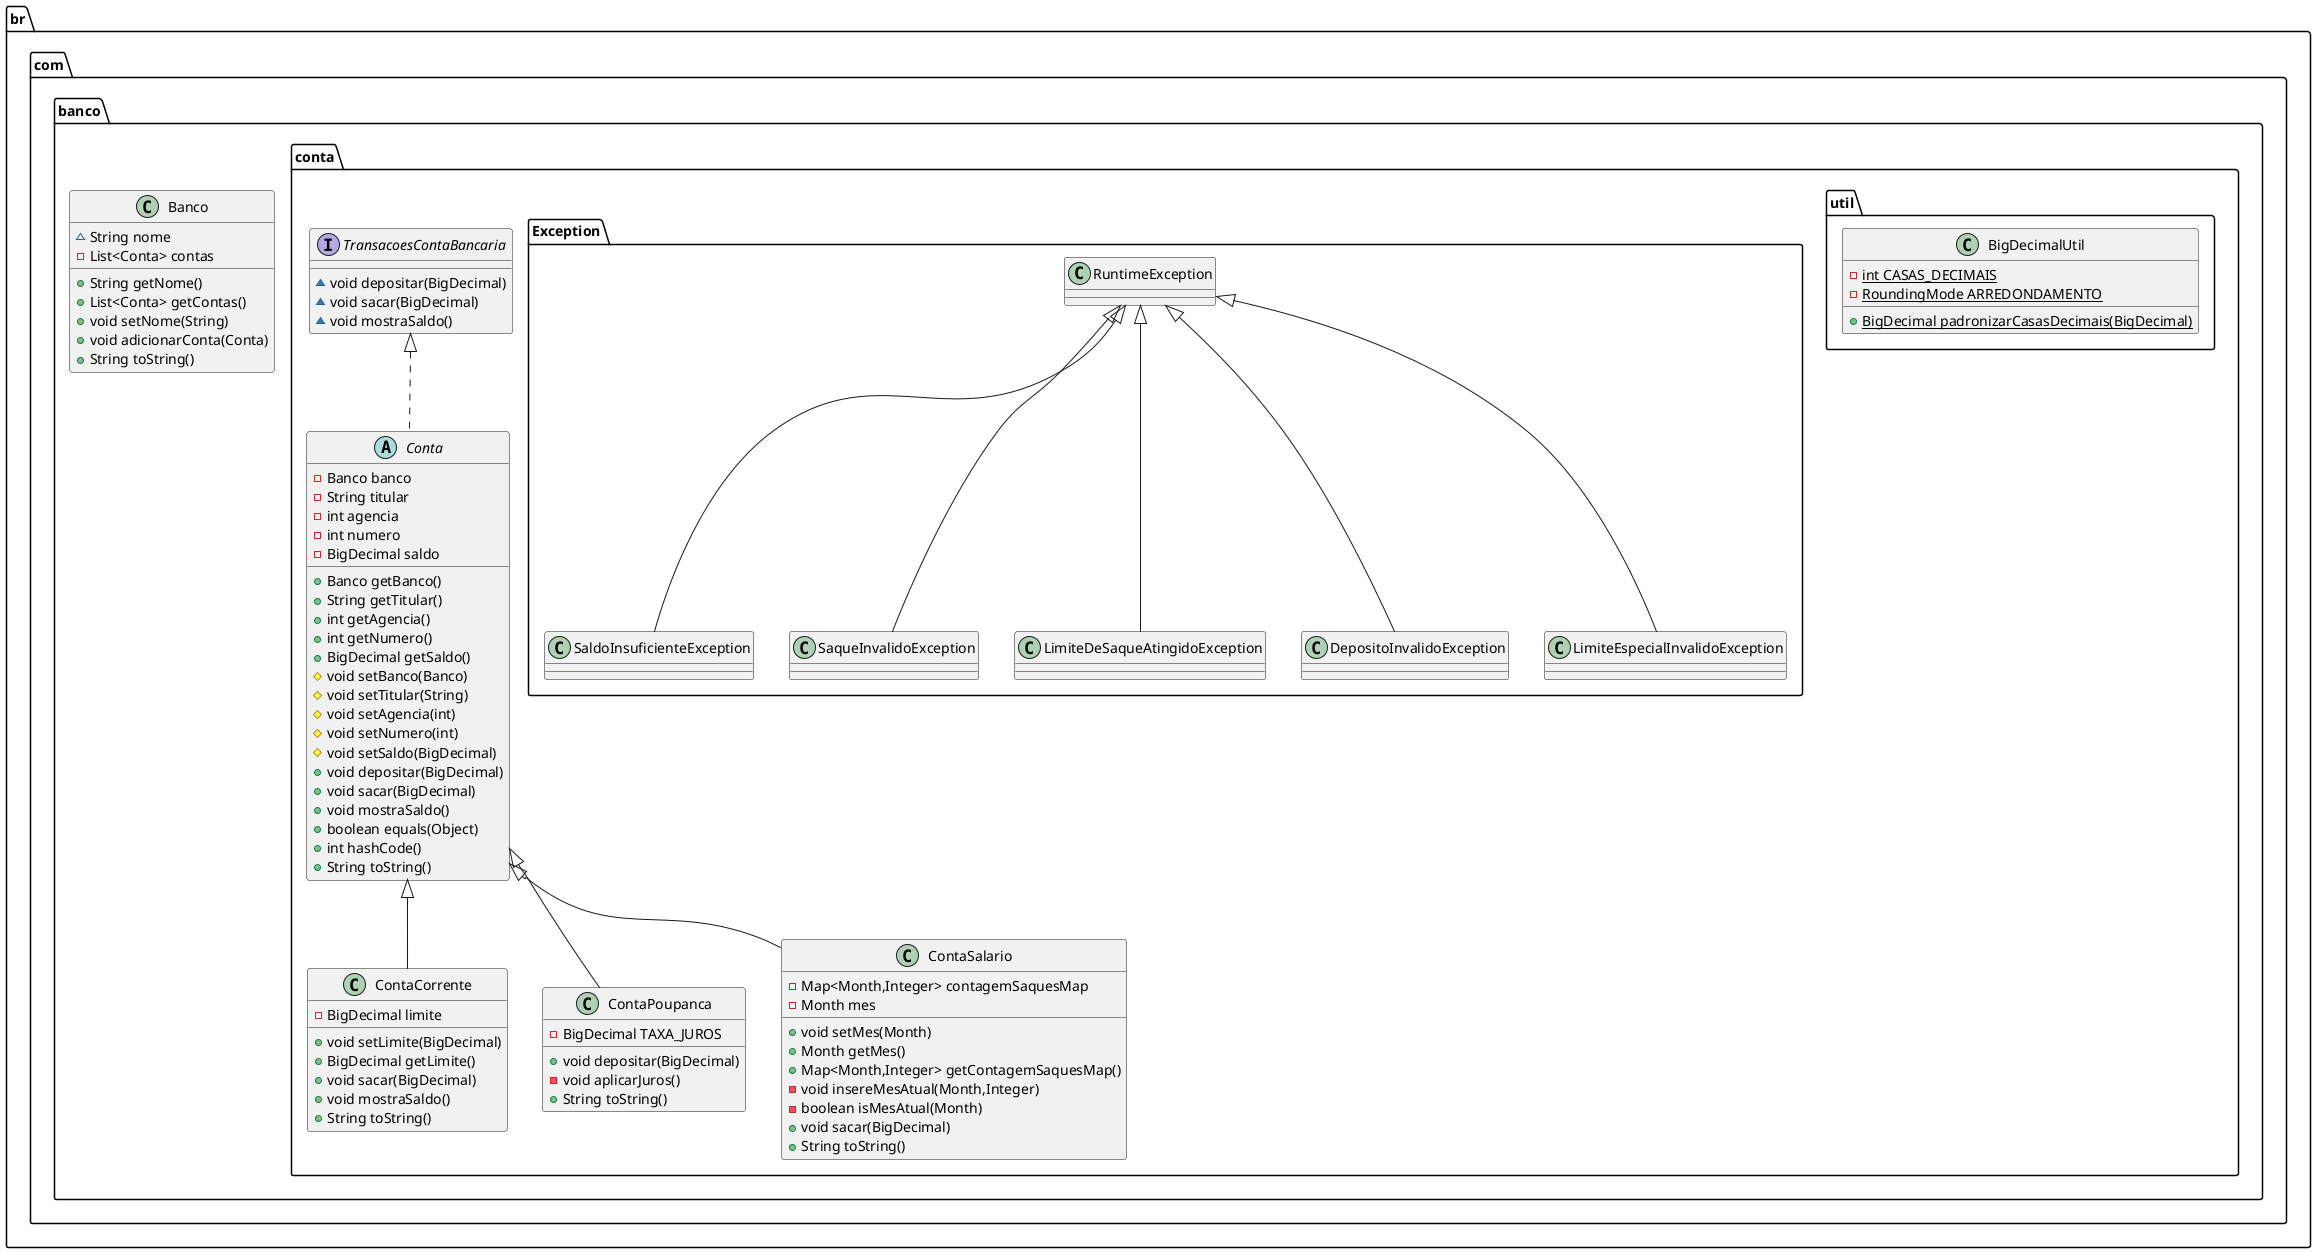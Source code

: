@startuml
class br.com.banco.Banco {
~ String nome
- List<Conta> contas
+ String getNome()
+ List<Conta> getContas()
+ void setNome(String)
+ void adicionarConta(Conta)
+ String toString()
}


class br.com.banco.conta.ContaCorrente {
- BigDecimal limite
+ void setLimite(BigDecimal)
+ BigDecimal getLimite()
+ void sacar(BigDecimal)
+ void mostraSaldo()
+ String toString()
}


class br.com.banco.conta.util.BigDecimalUtil {
- {static} int CASAS_DECIMAIS
- {static} RoundingMode ARREDONDAMENTO
+ {static} BigDecimal padronizarCasasDecimais(BigDecimal)
}


interface br.com.banco.conta.TransacoesContaBancaria {
~ void depositar(BigDecimal)
~ void sacar(BigDecimal)
~ void mostraSaldo()
}

class br.com.banco.conta.Exception.SaldoInsuficienteException {
}
class br.com.banco.conta.Exception.SaqueInvalidoException {
}
class br.com.banco.conta.Exception.LimiteDeSaqueAtingidoException {
}
class br.com.banco.conta.ContaPoupanca {
- BigDecimal TAXA_JUROS
+ void depositar(BigDecimal)
- void aplicarJuros()
+ String toString()
}


class br.com.banco.conta.Exception.DepositoInvalidoException {
}
class br.com.banco.conta.ContaSalario {
- Map<Month,Integer> contagemSaquesMap
- Month mes
+ void setMes(Month)
+ Month getMes()
+ Map<Month,Integer> getContagemSaquesMap()
- void insereMesAtual(Month,Integer)
- boolean isMesAtual(Month)
+ void sacar(BigDecimal)
+ String toString()
}


class br.com.banco.conta.Exception.LimiteEspecialInvalidoException {
}
abstract class br.com.banco.conta.Conta {
- Banco banco
- String titular
- int agencia
- int numero
- BigDecimal saldo
+ Banco getBanco()
+ String getTitular()
+ int getAgencia()
+ int getNumero()
+ BigDecimal getSaldo()
# void setBanco(Banco)
# void setTitular(String)
# void setAgencia(int)
# void setNumero(int)
# void setSaldo(BigDecimal)
+ void depositar(BigDecimal)
+ void sacar(BigDecimal)
+ void mostraSaldo()
+ boolean equals(Object)
+ int hashCode()
+ String toString()
}




br.com.banco.conta.Conta <|-- br.com.banco.conta.ContaCorrente
br.com.banco.conta.Exception.RuntimeException <|-- br.com.banco.conta.Exception.SaldoInsuficienteException
br.com.banco.conta.Exception.RuntimeException <|-- br.com.banco.conta.Exception.SaqueInvalidoException
br.com.banco.conta.Exception.RuntimeException <|-- br.com.banco.conta.Exception.LimiteDeSaqueAtingidoException
br.com.banco.conta.Conta <|-- br.com.banco.conta.ContaPoupanca
br.com.banco.conta.Exception.RuntimeException <|-- br.com.banco.conta.Exception.DepositoInvalidoException
br.com.banco.conta.Conta <|-- br.com.banco.conta.ContaSalario
br.com.banco.conta.Exception.RuntimeException <|-- br.com.banco.conta.Exception.LimiteEspecialInvalidoException
br.com.banco.conta.TransacoesContaBancaria <|.. br.com.banco.conta.Conta
@enduml